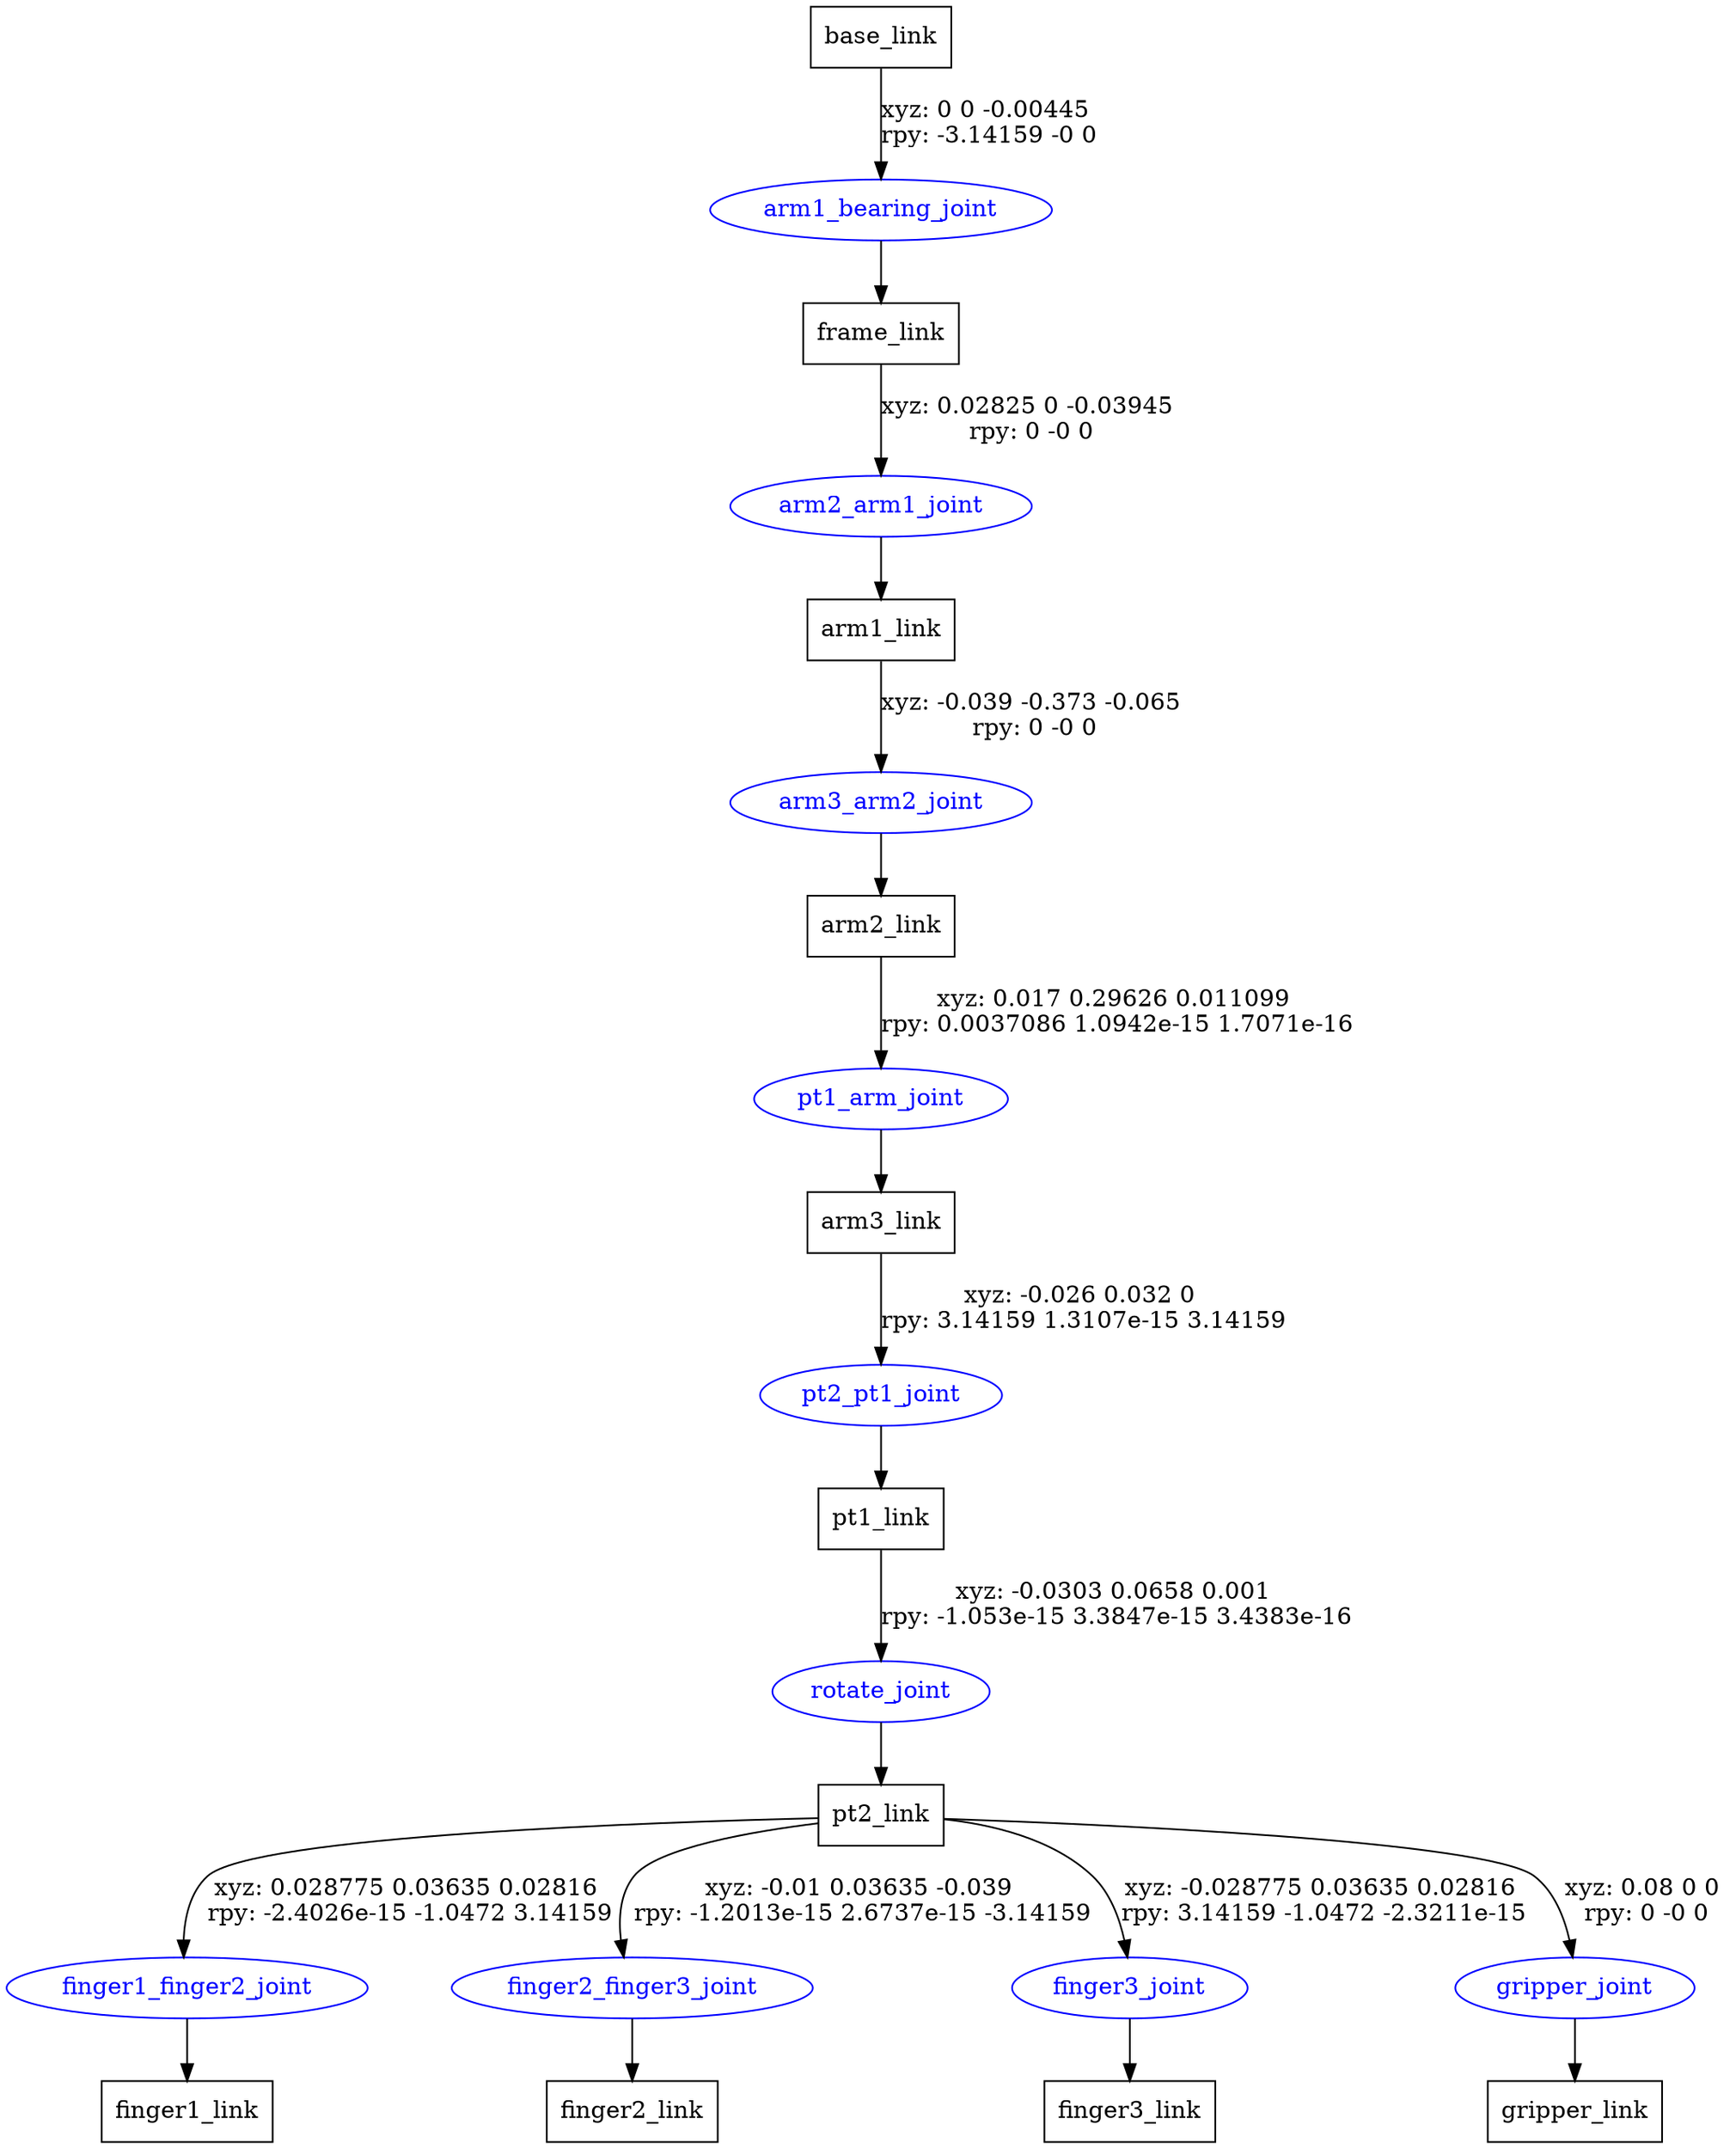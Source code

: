 digraph G {
node [shape=box];
"base_link" [label="base_link"];
"frame_link" [label="frame_link"];
"arm1_link" [label="arm1_link"];
"arm2_link" [label="arm2_link"];
"arm3_link" [label="arm3_link"];
"pt1_link" [label="pt1_link"];
"pt2_link" [label="pt2_link"];
"finger1_link" [label="finger1_link"];
"finger2_link" [label="finger2_link"];
"finger3_link" [label="finger3_link"];
"gripper_link" [label="gripper_link"];
node [shape=ellipse, color=blue, fontcolor=blue];
"base_link" -> "arm1_bearing_joint" [label="xyz: 0 0 -0.00445 \nrpy: -3.14159 -0 0"]
"arm1_bearing_joint" -> "frame_link"
"frame_link" -> "arm2_arm1_joint" [label="xyz: 0.02825 0 -0.03945 \nrpy: 0 -0 0"]
"arm2_arm1_joint" -> "arm1_link"
"arm1_link" -> "arm3_arm2_joint" [label="xyz: -0.039 -0.373 -0.065 \nrpy: 0 -0 0"]
"arm3_arm2_joint" -> "arm2_link"
"arm2_link" -> "pt1_arm_joint" [label="xyz: 0.017 0.29626 0.011099 \nrpy: 0.0037086 1.0942e-15 1.7071e-16"]
"pt1_arm_joint" -> "arm3_link"
"arm3_link" -> "pt2_pt1_joint" [label="xyz: -0.026 0.032 0 \nrpy: 3.14159 1.3107e-15 3.14159"]
"pt2_pt1_joint" -> "pt1_link"
"pt1_link" -> "rotate_joint" [label="xyz: -0.0303 0.0658 0.001 \nrpy: -1.053e-15 3.3847e-15 3.4383e-16"]
"rotate_joint" -> "pt2_link"
"pt2_link" -> "finger1_finger2_joint" [label="xyz: 0.028775 0.03635 0.02816 \nrpy: -2.4026e-15 -1.0472 3.14159"]
"finger1_finger2_joint" -> "finger1_link"
"pt2_link" -> "finger2_finger3_joint" [label="xyz: -0.01 0.03635 -0.039 \nrpy: -1.2013e-15 2.6737e-15 -3.14159"]
"finger2_finger3_joint" -> "finger2_link"
"pt2_link" -> "finger3_joint" [label="xyz: -0.028775 0.03635 0.02816 \nrpy: 3.14159 -1.0472 -2.3211e-15"]
"finger3_joint" -> "finger3_link"
"pt2_link" -> "gripper_joint" [label="xyz: 0.08 0 0 \nrpy: 0 -0 0"]
"gripper_joint" -> "gripper_link"
}
